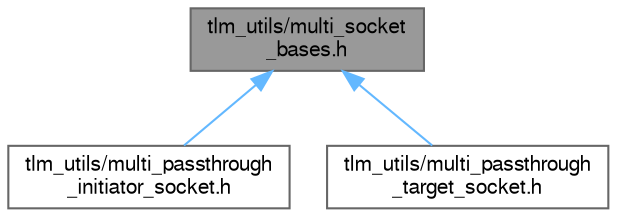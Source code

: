 digraph "tlm_utils/multi_socket_bases.h"
{
 // LATEX_PDF_SIZE
  bgcolor="transparent";
  edge [fontname=FreeSans,fontsize=10,labelfontname=FreeSans,labelfontsize=10];
  node [fontname=FreeSans,fontsize=10,shape=box,height=0.2,width=0.4];
  Node1 [id="Node000001",label="tlm_utils/multi_socket\l_bases.h",height=0.2,width=0.4,color="gray40", fillcolor="grey60", style="filled", fontcolor="black",tooltip=" "];
  Node1 -> Node2 [id="edge1_Node000001_Node000002",dir="back",color="steelblue1",style="solid",tooltip=" "];
  Node2 [id="Node000002",label="tlm_utils/multi_passthrough\l_initiator_socket.h",height=0.2,width=0.4,color="grey40", fillcolor="white", style="filled",URL="$a00146.html",tooltip=" "];
  Node1 -> Node3 [id="edge2_Node000001_Node000003",dir="back",color="steelblue1",style="solid",tooltip=" "];
  Node3 [id="Node000003",label="tlm_utils/multi_passthrough\l_target_socket.h",height=0.2,width=0.4,color="grey40", fillcolor="white", style="filled",URL="$a00149.html",tooltip=" "];
}
